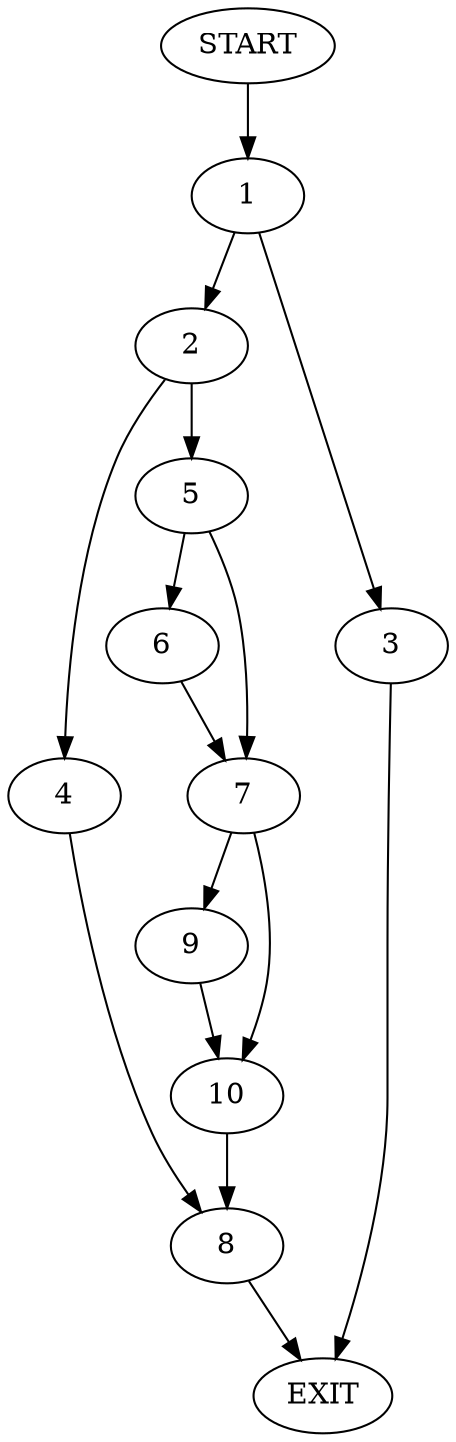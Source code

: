 digraph {
0 [label="START"]
11 [label="EXIT"]
0 -> 1
1 -> 2
1 -> 3
2 -> 4
2 -> 5
3 -> 11
5 -> 6
5 -> 7
4 -> 8
8 -> 11
7 -> 9
7 -> 10
6 -> 7
10 -> 8
9 -> 10
}
